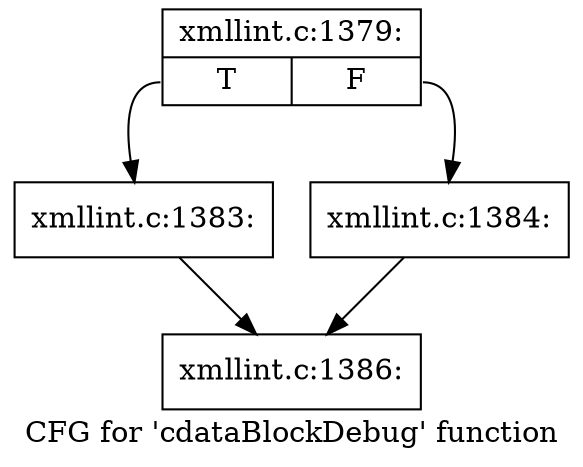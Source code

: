 digraph "CFG for 'cdataBlockDebug' function" {
	label="CFG for 'cdataBlockDebug' function";

	Node0x4fe6720 [shape=record,label="{xmllint.c:1379:|{<s0>T|<s1>F}}"];
	Node0x4fe6720:s0 -> Node0x4fe8420;
	Node0x4fe6720:s1 -> Node0x4fe8470;
	Node0x4fe8420 [shape=record,label="{xmllint.c:1383:}"];
	Node0x4fe8420 -> Node0x4fe7960;
	Node0x4fe8470 [shape=record,label="{xmllint.c:1384:}"];
	Node0x4fe8470 -> Node0x4fe7960;
	Node0x4fe7960 [shape=record,label="{xmllint.c:1386:}"];
}
